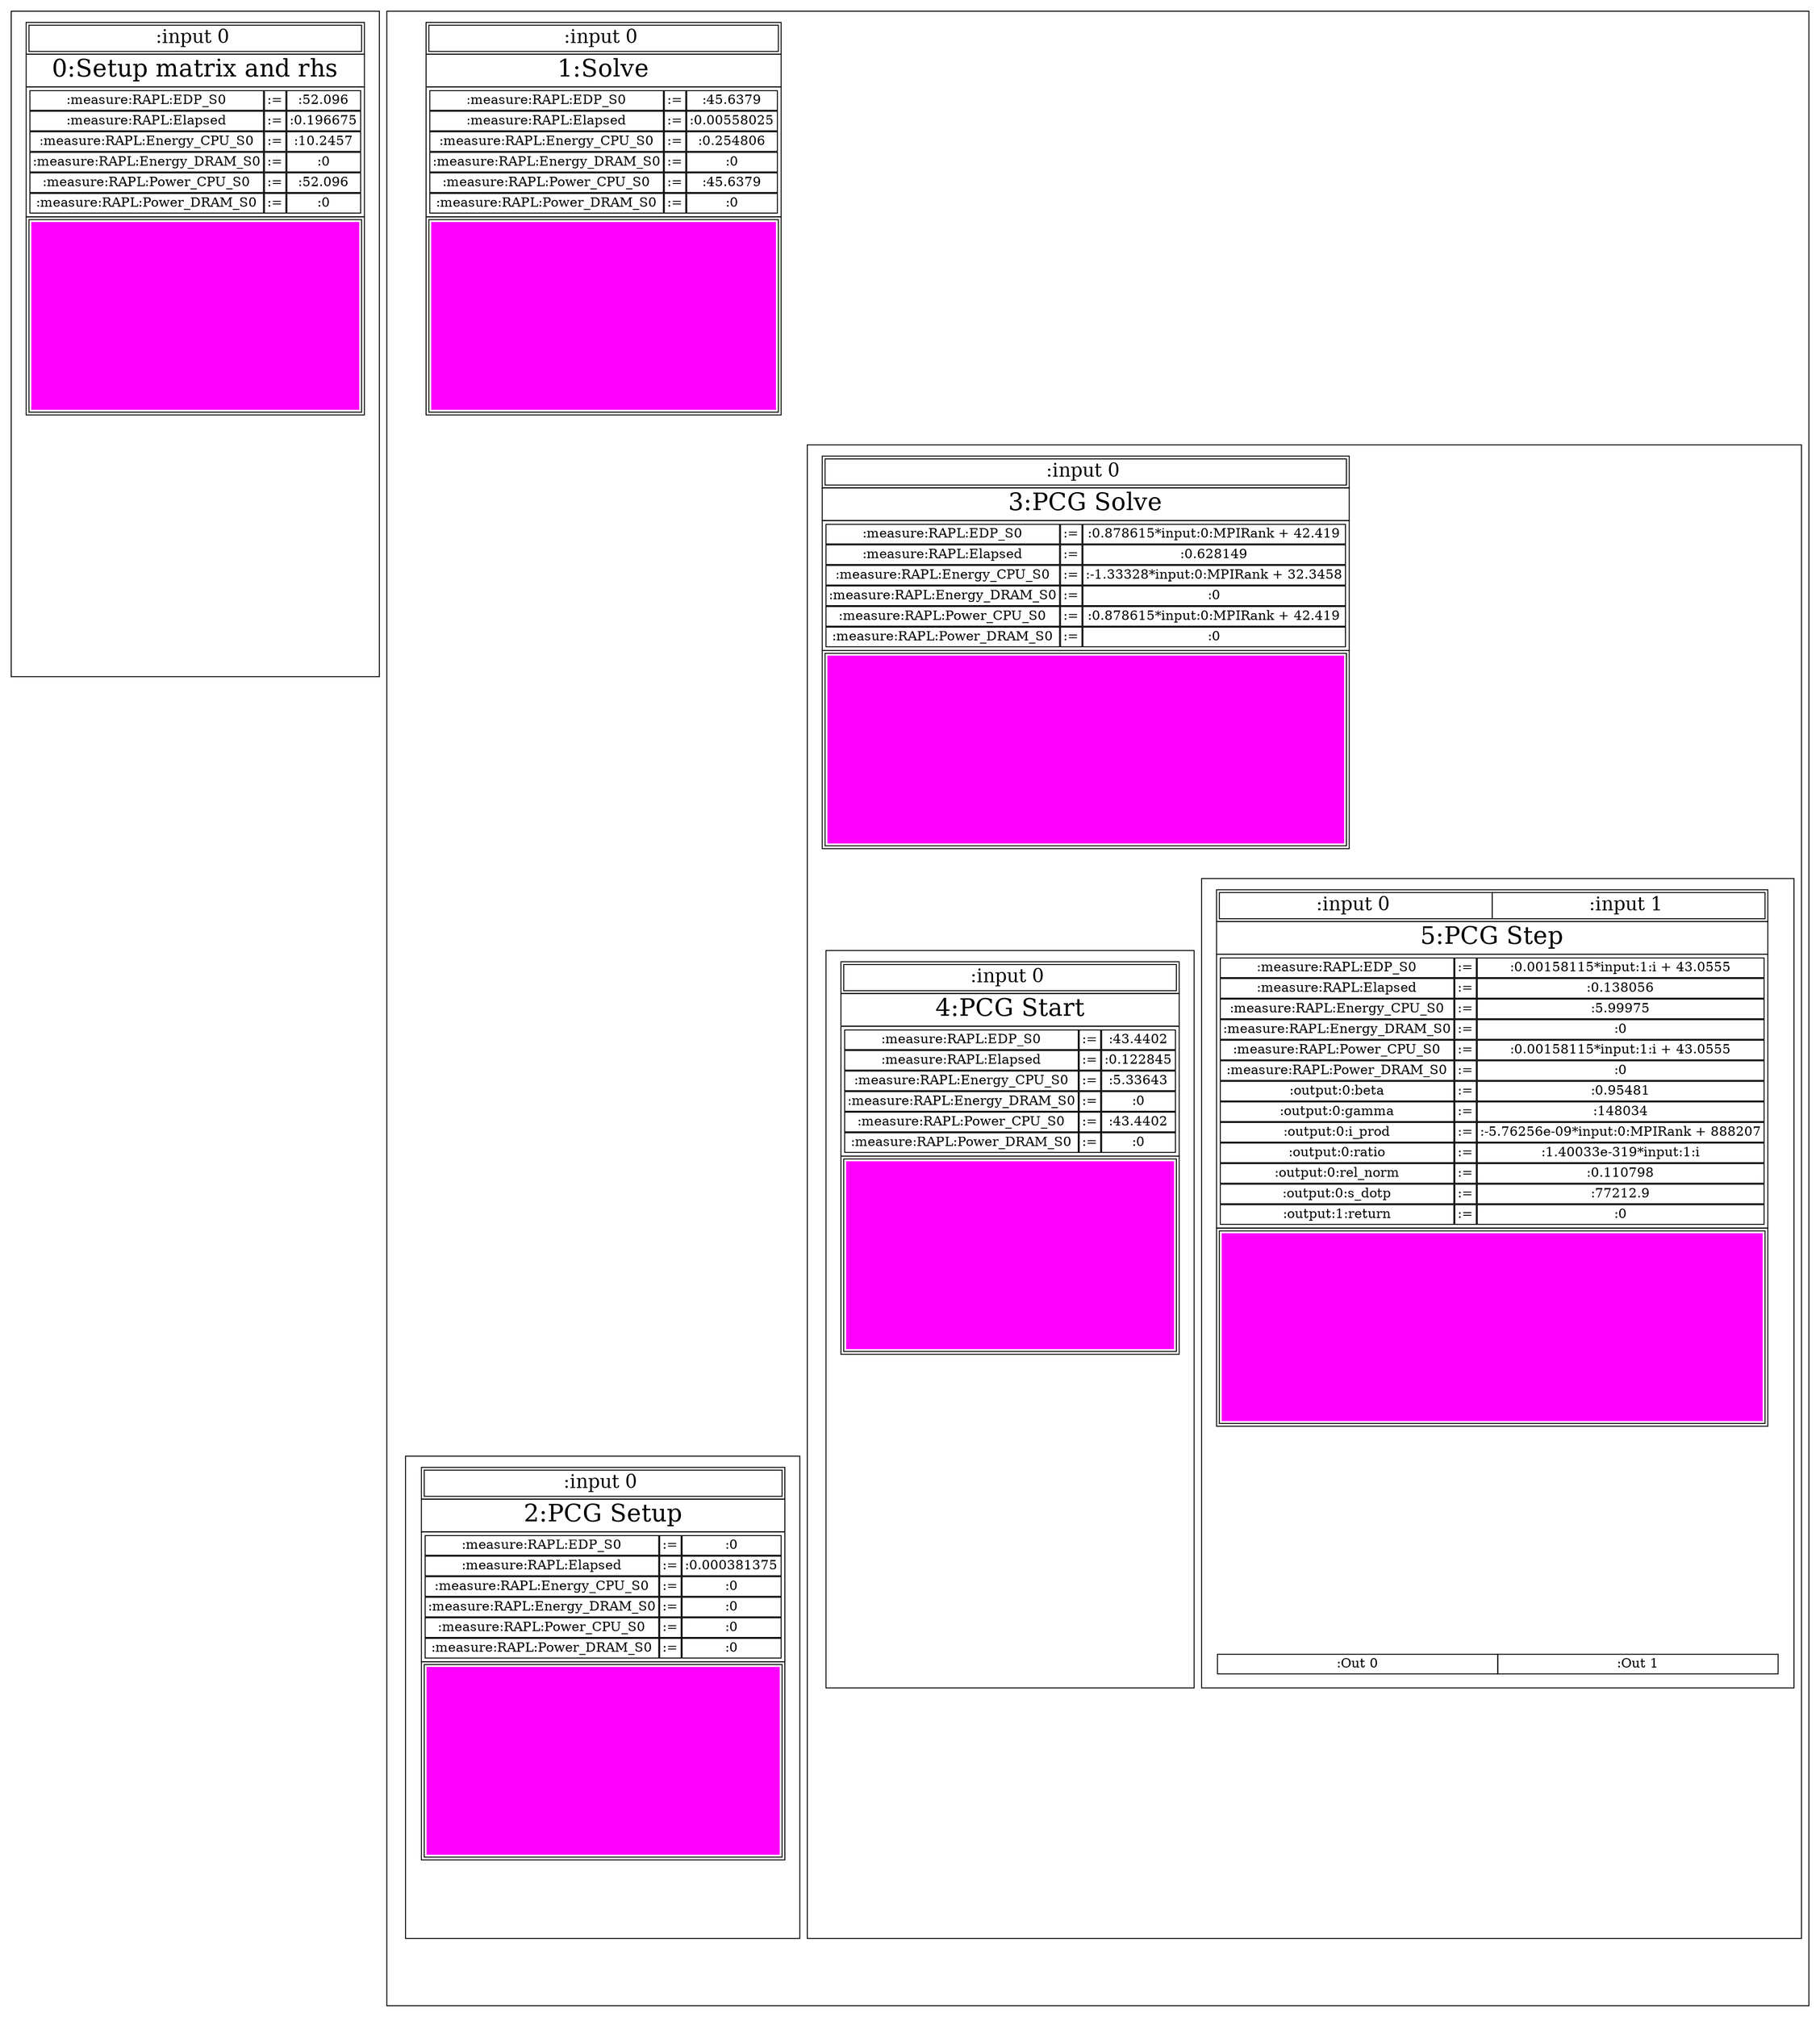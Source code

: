 digraph G {
	graph [_draw_="c 7 -#ffffff C 7 -#ffffff P 4 0 -1 0 1722 1773 1722 1773 -1 ",
		bb="0,0,1772,1722",
		compound=true,
		xdotversion=1.4
	];
	node [label="\N"];
	subgraph cluster0 {
		graph [_draw_="c 7 -#000000 p 4 8 1017 8 1714 352 1714 352 1017 ",
			bb="8,1017,352,1714",
			color=black
		];
		{
			graph [rank=source];
			node0			 [_ldraw_="S 5 -solid c 7 -#000000 p 4 24 1669 24 1702 337 1702 337 1669 S 5 -solid c 7 -#000000 p 4 27 1672 27 1699 334 1699 334 1672 F 20 \
11 -Times-Roman c 7 -#000000 T 147.5 1677.5 -1 66.67 9 -:input 0  S 5 -solid c 7 -#000000 p 4 24 1637 24 1669 337 1669 337 1637 \
F 26 11 -Times-Roman c 7 -#000000 T 62.5 1642.6 -1 236.13 22 -0:Setup matrix and rhs S 5 -solid c 7 -#000000 p 4 24 1504 24 1637 \
337 1637 337 1504 S 5 -solid c 7 -#000000 p 4 28 1613 28 1633 244 1633 244 1613 F 14 11 -Times-Roman c 7 -#000000 T 65 1617.4 -1 \
142.31 20 -:measure:RAPL:EDP_S0 S 5 -solid c 7 -#000000 p 4 245 1613 245 1633 266 1633 266 1613 F 14 11 -Times-Roman c 7 -#000000 \
T 250 1617.4 -1 11.79 2 -:= S 5 -solid c 7 -#000000 p 4 267 1613 267 1633 333 1633 333 1613 F 14 11 -Times-Roman c 7 -#000000 T \
279 1617.4 -1 42.39 7 -:52.096 S 5 -solid c 7 -#000000 p 4 28 1592 28 1612 244 1612 244 1592 F 14 11 -Times-Roman c 7 -#000000 T \
67 1596.4 -1 138.41 21 -:measure:RAPL:Elapsed S 5 -solid c 7 -#000000 p 4 245 1592 245 1612 266 1612 266 1592 F 14 11 -Times-Roman \
c 7 -#000000 T 250 1596.4 -1 11.79 2 -:= S 5 -solid c 7 -#000000 p 4 267 1592 267 1612 333 1612 333 1592 F 14 11 -Times-Roman c \
7 -#000000 T 272 1596.4 -1 56.39 9 -:0.196675 S 5 -solid c 7 -#000000 p 4 28 1571 28 1591 244 1591 244 1571 F 14 11 -Times-Roman \
c 7 -#000000 T 41 1575.4 -1 190.53 27 -:measure:RAPL:Energy_CPU_S0 S 5 -solid c 7 -#000000 p 4 245 1571 245 1591 266 1591 266 1571 \
F 14 11 -Times-Roman c 7 -#000000 T 250 1575.4 -1 11.79 2 -:= S 5 -solid c 7 -#000000 p 4 267 1571 267 1591 333 1591 333 1571 F \
14 11 -Times-Roman c 7 -#000000 T 275.5 1575.4 -1 49.39 8 -:10.2457 S 5 -solid c 7 -#000000 p 4 28 1550 28 1570 244 1570 244 1550 \
F 14 11 -Times-Roman c 7 -#000000 T 33.5 1554.4 -1 205.29 28 -:measure:RAPL:Energy_DRAM_S0 S 5 -solid c 7 -#000000 p 4 245 1550 \
245 1570 266 1570 266 1550 F 14 11 -Times-Roman c 7 -#000000 T 250 1554.4 -1 11.79 2 -:= S 5 -solid c 7 -#000000 p 4 267 1550 267 \
1570 333 1570 333 1550 F 14 11 -Times-Roman c 7 -#000000 T 295 1554.4 -1 10.89 2 -:0 S 5 -solid c 7 -#000000 p 4 28 1529 28 1549 \
244 1549 244 1529 F 14 11 -Times-Roman c 7 -#000000 T 43.5 1533.4 -1 185.86 26 -:measure:RAPL:Power_CPU_S0 S 5 -solid c 7 -#000000 \
p 4 245 1529 245 1549 266 1549 266 1529 F 14 11 -Times-Roman c 7 -#000000 T 250 1533.4 -1 11.79 2 -:= S 5 -solid c 7 -#000000 p \
4 267 1529 267 1549 333 1549 333 1529 F 14 11 -Times-Roman c 7 -#000000 T 279 1533.4 -1 42.39 7 -:52.096 S 5 -solid c 7 -#000000 \
p 4 28 1508 28 1528 244 1528 244 1508 F 14 11 -Times-Roman c 7 -#000000 T 36 1512.4 -1 200.63 27 -:measure:RAPL:Power_DRAM_S0 S \
5 -solid c 7 -#000000 p 4 245 1508 245 1528 266 1528 266 1508 F 14 11 -Times-Roman c 7 -#000000 T 250 1512.4 -1 11.79 2 -:= S 5 -\
solid c 7 -#000000 p 4 267 1508 267 1528 333 1528 333 1508 F 14 11 -Times-Roman c 7 -#000000 T 295 1512.4 -1 10.89 2 -:0 S 5 -solid \
c 7 -#000000 p 4 24 1292 24 1504 337 1504 337 1292 S 5 -solid c 9 -#fffffe00 C 7 -#ff00ff P 4 30 1298 30 1498 331 1498 331 1298 \
S 5 -solid c 7 -#ff00ff p 4 30 1298 30 1498 331 1498 331 1298 S 5 -solid c 7 -#000000 p 4 27 1295 27 1501 334 1501 334 1295 ",
				fill=lightgrey,
				height=5.8056,
				href="#",
				label=<<TABLE BORDER="0" CELLBORDER="1" CELLSPACING="0">
		<TR><TD PORT="ENTRY"><TABLE BORDER="0" CELLBORDER="1" CELLSPACING="0">
			<TR><TD PORT="input_0" ><FONT POINT-SIZE="20">:input 0 </FONT></TD></TR>
</TABLE></TD></TR>
		<TR><TD><FONT POINT-SIZE="26">0:Setup matrix and rhs</FONT></TD></TR>
			<TR><TD><TABLE BORDER="0" CELLBORDER="1" CELLSPACING="1">
		<TR><TD>:measure:RAPL:EDP_S0</TD><TD>:=</TD><TD>:52.096</TD></TR>
		<TR><TD>:measure:RAPL:Elapsed</TD><TD>:=</TD><TD>:0.196675</TD></TR>
		<TR><TD>:measure:RAPL:Energy_CPU_S0</TD><TD>:=</TD><TD>:10.2457</TD></TR>
		<TR><TD>:measure:RAPL:Energy_DRAM_S0</TD><TD>:=</TD><TD>:0</TD></TR>
		<TR><TD>:measure:RAPL:Power_CPU_S0</TD><TD>:=</TD><TD>:52.096</TD></TR>
		<TR><TD>:measure:RAPL:Power_DRAM_S0</TD><TD>:=</TD><TD>:0</TD></TR>
	</TABLE></TD></TR>

		<TR><TD PORT="EXIT"><TABLE><TR><TD BGCOLOR="#FF00FF" COLOR="#FF00FF" WIDTH="300" HEIGHT="200"></TD></TR></TABLE></TD></TR>
</TABLE>>,
				onclick="return ClickOnModuleNode('node0', this, ID);",
				pos="180,1497",
				shape=none,
				width=4.5625];
		}
		{
			graph [rank=sink];
			node0_Out			 [fill=lightgrey,
				height=0.5,
				href="#",
				label="",
				onclick="return ClickOnModuleNode('node0', this, ID);",
				pos="181,1043",
				shape=none,
				width=0.75];
		}
		node0:EXIT:s -> node0_Out		 [pos="e,181,1061.1 181,1291 181,1211.2 181,1116.8 181,1071.3",
			style=invis,
			weight=100];
	}
	subgraph cluster5 {
		graph [_draw_="c 7 -#000000 p 4 360 8 360 1714 1764 1714 1764 8 ",
			bb="360,8,1764,1714",
			color=black
		];
		{
			graph [rank=source];
			node5			 [_ldraw_="S 5 -solid c 7 -#000000 p 4 399 1669 399 1702 714 1702 714 1669 S 5 -solid c 7 -#000000 p 4 402 1672 402 1699 711 1699 711 1672 \
F 20 11 -Times-Roman c 7 -#000000 T 523.5 1677.5 -1 66.67 9 -:input 0  S 5 -solid c 7 -#000000 p 4 399 1637 399 1669 714 1669 714 \
1637 F 26 11 -Times-Roman c 7 -#000000 T 517 1642.6 -1 79.45 7 -1:Solve S 5 -solid c 7 -#000000 p 4 399 1504 399 1637 714 1637 714 \
1504 S 5 -solid c 7 -#000000 p 4 403 1613 403 1633 615 1633 615 1613 F 14 11 -Times-Roman c 7 -#000000 T 438 1617.4 -1 142.31 20 -:\
measure:RAPL:EDP_S0 S 5 -solid c 7 -#000000 p 4 616 1613 616 1633 633 1633 633 1613 F 14 11 -Times-Roman c 7 -#000000 T 619 1617.4 -\
1 11.79 2 -:= S 5 -solid c 7 -#000000 p 4 634 1613 634 1633 710 1633 710 1613 F 14 11 -Times-Roman c 7 -#000000 T 647.5 1617.4 -\
1 49.39 8 -:45.6379 S 5 -solid c 7 -#000000 p 4 403 1592 403 1612 615 1612 615 1592 F 14 11 -Times-Roman c 7 -#000000 T 440 1596.4 -\
1 138.41 21 -:measure:RAPL:Elapsed S 5 -solid c 7 -#000000 p 4 616 1592 616 1612 633 1612 633 1592 F 14 11 -Times-Roman c 7 -#000000 \
T 619 1596.4 -1 11.79 2 -:= S 5 -solid c 7 -#000000 p 4 634 1592 634 1612 710 1612 710 1592 F 14 11 -Times-Roman c 7 -#000000 T \
637 1596.4 -1 70.39 11 -:0.00558025 S 5 -solid c 7 -#000000 p 4 403 1571 403 1591 615 1591 615 1571 F 14 11 -Times-Roman c 7 -#000000 \
T 414 1575.4 -1 190.53 27 -:measure:RAPL:Energy_CPU_S0 S 5 -solid c 7 -#000000 p 4 616 1571 616 1591 633 1591 633 1571 F 14 11 -\
Times-Roman c 7 -#000000 T 619 1575.4 -1 11.79 2 -:= S 5 -solid c 7 -#000000 p 4 634 1571 634 1591 710 1591 710 1571 F 14 11 -Times-\
Roman c 7 -#000000 T 644 1575.4 -1 56.39 9 -:0.254806 S 5 -solid c 7 -#000000 p 4 403 1550 403 1570 615 1570 615 1550 F 14 11 -Times-\
Roman c 7 -#000000 T 406.5 1554.4 -1 205.29 28 -:measure:RAPL:Energy_DRAM_S0 S 5 -solid c 7 -#000000 p 4 616 1550 616 1570 633 1570 \
633 1550 F 14 11 -Times-Roman c 7 -#000000 T 619 1554.4 -1 11.79 2 -:= S 5 -solid c 7 -#000000 p 4 634 1550 634 1570 710 1570 710 \
1550 F 14 11 -Times-Roman c 7 -#000000 T 667 1554.4 -1 10.89 2 -:0 S 5 -solid c 7 -#000000 p 4 403 1529 403 1549 615 1549 615 1529 \
F 14 11 -Times-Roman c 7 -#000000 T 416.5 1533.4 -1 185.86 26 -:measure:RAPL:Power_CPU_S0 S 5 -solid c 7 -#000000 p 4 616 1529 616 \
1549 633 1549 633 1529 F 14 11 -Times-Roman c 7 -#000000 T 619 1533.4 -1 11.79 2 -:= S 5 -solid c 7 -#000000 p 4 634 1529 634 1549 \
710 1549 710 1529 F 14 11 -Times-Roman c 7 -#000000 T 647.5 1533.4 -1 49.39 8 -:45.6379 S 5 -solid c 7 -#000000 p 4 403 1508 403 \
1528 615 1528 615 1508 F 14 11 -Times-Roman c 7 -#000000 T 409 1512.4 -1 200.63 27 -:measure:RAPL:Power_DRAM_S0 S 5 -solid c 7 -#\
000000 p 4 616 1508 616 1528 633 1528 633 1508 F 14 11 -Times-Roman c 7 -#000000 T 619 1512.4 -1 11.79 2 -:= S 5 -solid c 7 -#000000 \
p 4 634 1508 634 1528 710 1528 710 1508 F 14 11 -Times-Roman c 7 -#000000 T 667 1512.4 -1 10.89 2 -:0 S 5 -solid c 7 -#000000 p \
4 399 1292 399 1504 714 1504 714 1292 S 5 -solid c 9 -#fffffe00 C 7 -#ff00ff P 4 405 1298 405 1498 708 1498 708 1298 S 5 -solid \
c 7 -#ff00ff p 4 405 1298 405 1498 708 1498 708 1298 S 5 -solid c 7 -#000000 p 4 402 1295 402 1501 711 1501 711 1295 ",
				fill=lightgrey,
				height=5.8056,
				href="#",
				label=<<TABLE BORDER="0" CELLBORDER="1" CELLSPACING="0">
		<TR><TD PORT="ENTRY"><TABLE BORDER="0" CELLBORDER="1" CELLSPACING="0">
			<TR><TD PORT="input_0" ><FONT POINT-SIZE="20">:input 0 </FONT></TD></TR>
</TABLE></TD></TR>
		<TR><TD><FONT POINT-SIZE="26">1:Solve</FONT></TD></TR>
			<TR><TD><TABLE BORDER="0" CELLBORDER="1" CELLSPACING="1">
		<TR><TD>:measure:RAPL:EDP_S0</TD><TD>:=</TD><TD>:45.6379</TD></TR>
		<TR><TD>:measure:RAPL:Elapsed</TD><TD>:=</TD><TD>:0.00558025</TD></TR>
		<TR><TD>:measure:RAPL:Energy_CPU_S0</TD><TD>:=</TD><TD>:0.254806</TD></TR>
		<TR><TD>:measure:RAPL:Energy_DRAM_S0</TD><TD>:=</TD><TD>:0</TD></TR>
		<TR><TD>:measure:RAPL:Power_CPU_S0</TD><TD>:=</TD><TD>:45.6379</TD></TR>
		<TR><TD>:measure:RAPL:Power_DRAM_S0</TD><TD>:=</TD><TD>:0</TD></TR>
	</TABLE></TD></TR>

		<TR><TD PORT="EXIT"><TABLE><TR><TD BGCOLOR="#FF00FF" COLOR="#FF00FF" WIDTH="300" HEIGHT="200"></TD></TR></TABLE></TD></TR>
</TABLE>>,
				onclick="return ClickOnModuleNode('node5', this, ID);",
				pos="556,1497",
				shape=none,
				width=4.5903];
		}
		{
			graph [rank=sink];
			node5_Out			 [fill=lightgrey,
				height=0.5,
				href="#",
				label="",
				onclick="return ClickOnModuleNode('node5', this, ID);",
				pos="557,34",
				shape=none,
				width=0.75];
		}
		subgraph cluster1 {
			graph [_draw_="c 7 -#000000 p 4 380 489 380 1260 734 1260 734 489 ",
				bb="380,489,734,1260",
				color=black
			];
			{
				graph [rank=source];
				node1				 [_ldraw_="S 5 -solid c 7 -#000000 p 4 396 1215 396 1248 718 1248 718 1215 S 5 -solid c 7 -#000000 p 4 399 1218 399 1245 715 1245 715 1218 \
F 20 11 -Times-Roman c 7 -#000000 T 524 1223.5 -1 66.67 9 -:input 0  S 5 -solid c 7 -#000000 p 4 396 1183 396 1215 718 1215 718 \
1183 F 26 11 -Times-Roman c 7 -#000000 T 489 1188.6 -1 136.51 11 -2:PCG Setup S 5 -solid c 7 -#000000 p 4 396 1050 396 1183 718 \
1183 718 1050 S 5 -solid c 7 -#000000 p 4 400 1159 400 1179 612 1179 612 1159 F 14 11 -Times-Roman c 7 -#000000 T 435 1163.4 -1 \
142.31 20 -:measure:RAPL:EDP_S0 S 5 -solid c 7 -#000000 p 4 613 1159 613 1179 630 1179 630 1159 F 14 11 -Times-Roman c 7 -#000000 \
T 616 1163.4 -1 11.79 2 -:= S 5 -solid c 7 -#000000 p 4 631 1159 631 1179 714 1179 714 1159 F 14 11 -Times-Roman c 7 -#000000 T \
667.5 1163.4 -1 10.89 2 -:0 S 5 -solid c 7 -#000000 p 4 400 1138 400 1158 612 1158 612 1138 F 14 11 -Times-Roman c 7 -#000000 T \
437 1142.4 -1 138.41 21 -:measure:RAPL:Elapsed S 5 -solid c 7 -#000000 p 4 613 1138 613 1158 630 1158 630 1138 F 14 11 -Times-Roman \
c 7 -#000000 T 616 1142.4 -1 11.79 2 -:= S 5 -solid c 7 -#000000 p 4 631 1138 631 1158 714 1158 714 1138 F 14 11 -Times-Roman c \
7 -#000000 T 634 1142.4 -1 77.39 12 -:0.000381375 S 5 -solid c 7 -#000000 p 4 400 1117 400 1137 612 1137 612 1117 F 14 11 -Times-\
Roman c 7 -#000000 T 411 1121.4 -1 190.53 27 -:measure:RAPL:Energy_CPU_S0 S 5 -solid c 7 -#000000 p 4 613 1117 613 1137 630 1137 \
630 1117 F 14 11 -Times-Roman c 7 -#000000 T 616 1121.4 -1 11.79 2 -:= S 5 -solid c 7 -#000000 p 4 631 1117 631 1137 714 1137 714 \
1117 F 14 11 -Times-Roman c 7 -#000000 T 667.5 1121.4 -1 10.89 2 -:0 S 5 -solid c 7 -#000000 p 4 400 1096 400 1116 612 1116 612 \
1096 F 14 11 -Times-Roman c 7 -#000000 T 403.5 1100.4 -1 205.29 28 -:measure:RAPL:Energy_DRAM_S0 S 5 -solid c 7 -#000000 p 4 613 \
1096 613 1116 630 1116 630 1096 F 14 11 -Times-Roman c 7 -#000000 T 616 1100.4 -1 11.79 2 -:= S 5 -solid c 7 -#000000 p 4 631 1096 \
631 1116 714 1116 714 1096 F 14 11 -Times-Roman c 7 -#000000 T 667.5 1100.4 -1 10.89 2 -:0 S 5 -solid c 7 -#000000 p 4 400 1075 \
400 1095 612 1095 612 1075 F 14 11 -Times-Roman c 7 -#000000 T 413.5 1079.4 -1 185.86 26 -:measure:RAPL:Power_CPU_S0 S 5 -solid \
c 7 -#000000 p 4 613 1075 613 1095 630 1095 630 1075 F 14 11 -Times-Roman c 7 -#000000 T 616 1079.4 -1 11.79 2 -:= S 5 -solid c \
7 -#000000 p 4 631 1075 631 1095 714 1095 714 1075 F 14 11 -Times-Roman c 7 -#000000 T 667.5 1079.4 -1 10.89 2 -:0 S 5 -solid c \
7 -#000000 p 4 400 1054 400 1074 612 1074 612 1054 F 14 11 -Times-Roman c 7 -#000000 T 406 1058.4 -1 200.63 27 -:measure:RAPL:Power_\
DRAM_S0 S 5 -solid c 7 -#000000 p 4 613 1054 613 1074 630 1074 630 1054 F 14 11 -Times-Roman c 7 -#000000 T 616 1058.4 -1 11.79 \
2 -:= S 5 -solid c 7 -#000000 p 4 631 1054 631 1074 714 1074 714 1054 F 14 11 -Times-Roman c 7 -#000000 T 667.5 1058.4 -1 10.89 \
2 -:0 S 5 -solid c 7 -#000000 p 4 396 838 396 1050 718 1050 718 838 S 5 -solid c 9 -#fffffe00 C 7 -#ff00ff P 4 402 844 402 1044 \
712 1044 712 844 S 5 -solid c 7 -#ff00ff p 4 402 844 402 1044 712 1044 712 844 S 5 -solid c 7 -#000000 p 4 399 841 399 1047 715 \
1047 715 841 ",
					fill=lightgrey,
					height=5.8056,
					href="#",
					label=<<TABLE BORDER="0" CELLBORDER="1" CELLSPACING="0">
		<TR><TD PORT="ENTRY"><TABLE BORDER="0" CELLBORDER="1" CELLSPACING="0">
			<TR><TD PORT="input_0" ><FONT POINT-SIZE="20">:input 0 </FONT></TD></TR>
</TABLE></TD></TR>
		<TR><TD><FONT POINT-SIZE="26">2:PCG Setup</FONT></TD></TR>
			<TR><TD><TABLE BORDER="0" CELLBORDER="1" CELLSPACING="1">
		<TR><TD>:measure:RAPL:EDP_S0</TD><TD>:=</TD><TD>:0</TD></TR>
		<TR><TD>:measure:RAPL:Elapsed</TD><TD>:=</TD><TD>:0.000381375</TD></TR>
		<TR><TD>:measure:RAPL:Energy_CPU_S0</TD><TD>:=</TD><TD>:0</TD></TR>
		<TR><TD>:measure:RAPL:Energy_DRAM_S0</TD><TD>:=</TD><TD>:0</TD></TR>
		<TR><TD>:measure:RAPL:Power_CPU_S0</TD><TD>:=</TD><TD>:0</TD></TR>
		<TR><TD>:measure:RAPL:Power_DRAM_S0</TD><TD>:=</TD><TD>:0</TD></TR>
	</TABLE></TD></TR>

		<TR><TD PORT="EXIT"><TABLE><TR><TD BGCOLOR="#FF00FF" COLOR="#FF00FF" WIDTH="300" HEIGHT="200"></TD></TR></TABLE></TD></TR>
</TABLE>>,
					onclick="return ClickOnModuleNode('node1', this, ID);",
					pos="557,1043",
					shape=none,
					width=4.6806];
			}
			{
				graph [rank=sink];
				node1_Out				 [fill=lightgrey,
					height=0.5,
					href="#",
					label="",
					onclick="return ClickOnModuleNode('node1', this, ID);",
					pos="557,515",
					shape=none,
					width=0.75];
			}
			node1:EXIT:s -> node1_Out			 [pos="e,557,533.05 557,837 557,728.07 557,598.34 557,543.08",
				style=invis,
				weight=100];
		}
		subgraph cluster4 {
			graph [_draw_="c 7 -#000000 p 4 742 80 742 1260 1756 1260 1756 80 ",
				bb="742,80,1756,1260",
				color=black
			];
			{
				graph [rank=source];
				node4				 [_ldraw_="S 5 -solid c 7 -#000000 p 4 758 1215 758 1248 1222 1248 1222 1215 S 5 -solid c 7 -#000000 p 4 761 1218 761 1245 1219 1245 1219 1218 \
F 20 11 -Times-Roman c 7 -#000000 T 957 1223.5 -1 66.67 9 -:input 0  S 5 -solid c 7 -#000000 p 4 758 1183 758 1215 1222 1215 1222 \
1183 F 26 11 -Times-Roman c 7 -#000000 T 922 1188.6 -1 136.51 11 -3:PCG Solve S 5 -solid c 7 -#000000 p 4 758 1050 758 1183 1222 \
1183 1222 1050 S 5 -solid c 7 -#000000 p 4 762 1159 762 1179 974 1179 974 1159 F 14 11 -Times-Roman c 7 -#000000 T 797 1163.4 -1 \
142.31 20 -:measure:RAPL:EDP_S0 S 5 -solid c 7 -#000000 p 4 975 1159 975 1179 992 1179 992 1159 F 14 11 -Times-Roman c 7 -#000000 \
T 978 1163.4 -1 11.79 2 -:= S 5 -solid c 7 -#000000 p 4 993 1159 993 1179 1218 1179 1218 1159 F 14 11 -Times-Roman c 7 -#000000 \
T 998.5 1163.4 -1 214.79 34 -:0.878615*input:0:MPIRank + 42.419 S 5 -solid c 7 -#000000 p 4 762 1138 762 1158 974 1158 974 1138 \
F 14 11 -Times-Roman c 7 -#000000 T 799 1142.4 -1 138.41 21 -:measure:RAPL:Elapsed S 5 -solid c 7 -#000000 p 4 975 1138 975 1158 \
992 1158 992 1138 F 14 11 -Times-Roman c 7 -#000000 T 978 1142.4 -1 11.79 2 -:= S 5 -solid c 7 -#000000 p 4 993 1138 993 1158 1218 \
1158 1218 1138 F 14 11 -Times-Roman c 7 -#000000 T 1077.5 1142.4 -1 56.39 9 -:0.628149 S 5 -solid c 7 -#000000 p 4 762 1117 762 \
1137 974 1137 974 1117 F 14 11 -Times-Roman c 7 -#000000 T 773 1121.4 -1 190.53 27 -:measure:RAPL:Energy_CPU_S0 S 5 -solid c 7 -#\
000000 p 4 975 1117 975 1137 992 1137 992 1117 F 14 11 -Times-Roman c 7 -#000000 T 978 1121.4 -1 11.79 2 -:= S 5 -solid c 7 -#000000 \
p 4 993 1117 993 1137 1218 1137 1218 1117 F 14 11 -Times-Roman c 7 -#000000 T 996 1121.4 -1 219.45 35 -:-1.33328*input:0:MPIRank + \
32.3458 S 5 -solid c 7 -#000000 p 4 762 1096 762 1116 974 1116 974 1096 F 14 11 -Times-Roman c 7 -#000000 T 765.5 1100.4 -1 205.29 \
28 -:measure:RAPL:Energy_DRAM_S0 S 5 -solid c 7 -#000000 p 4 975 1096 975 1116 992 1116 992 1096 F 14 11 -Times-Roman c 7 -#000000 \
T 978 1100.4 -1 11.79 2 -:= S 5 -solid c 7 -#000000 p 4 993 1096 993 1116 1218 1116 1218 1096 F 14 11 -Times-Roman c 7 -#000000 \
T 1100.5 1100.4 -1 10.89 2 -:0 S 5 -solid c 7 -#000000 p 4 762 1075 762 1095 974 1095 974 1075 F 14 11 -Times-Roman c 7 -#000000 \
T 775.5 1079.4 -1 185.86 26 -:measure:RAPL:Power_CPU_S0 S 5 -solid c 7 -#000000 p 4 975 1075 975 1095 992 1095 992 1075 F 14 11 -\
Times-Roman c 7 -#000000 T 978 1079.4 -1 11.79 2 -:= S 5 -solid c 7 -#000000 p 4 993 1075 993 1095 1218 1095 1218 1075 F 14 11 -\
Times-Roman c 7 -#000000 T 998.5 1079.4 -1 214.79 34 -:0.878615*input:0:MPIRank + 42.419 S 5 -solid c 7 -#000000 p 4 762 1054 762 \
1074 974 1074 974 1054 F 14 11 -Times-Roman c 7 -#000000 T 768 1058.4 -1 200.63 27 -:measure:RAPL:Power_DRAM_S0 S 5 -solid c 7 -#\
000000 p 4 975 1054 975 1074 992 1074 992 1054 F 14 11 -Times-Roman c 7 -#000000 T 978 1058.4 -1 11.79 2 -:= S 5 -solid c 7 -#000000 \
p 4 993 1054 993 1074 1218 1074 1218 1054 F 14 11 -Times-Roman c 7 -#000000 T 1100.5 1058.4 -1 10.89 2 -:0 S 5 -solid c 7 -#000000 \
p 4 758 838 758 1050 1222 1050 1222 838 S 5 -solid c 9 -#fffffe00 C 7 -#ff00ff P 4 764 844 764 1044 1216 1044 1216 844 S 5 -solid \
c 7 -#ff00ff p 4 764 844 764 1044 1216 1044 1216 844 S 5 -solid c 7 -#000000 p 4 761 841 761 1047 1219 1047 1219 841 ",
					fill=lightgrey,
					height=5.8056,
					href="#",
					label=<<TABLE BORDER="0" CELLBORDER="1" CELLSPACING="0">
		<TR><TD PORT="ENTRY"><TABLE BORDER="0" CELLBORDER="1" CELLSPACING="0">
			<TR><TD PORT="input_0" ><FONT POINT-SIZE="20">:input 0 </FONT></TD></TR>
</TABLE></TD></TR>
		<TR><TD><FONT POINT-SIZE="26">3:PCG Solve</FONT></TD></TR>
			<TR><TD><TABLE BORDER="0" CELLBORDER="1" CELLSPACING="1">
		<TR><TD>:measure:RAPL:EDP_S0</TD><TD>:=</TD><TD>:0.878615*input:0:MPIRank + 42.419</TD></TR>
		<TR><TD>:measure:RAPL:Elapsed</TD><TD>:=</TD><TD>:0.628149</TD></TR>
		<TR><TD>:measure:RAPL:Energy_CPU_S0</TD><TD>:=</TD><TD>:-1.33328*input:0:MPIRank + 32.3458</TD></TR>
		<TR><TD>:measure:RAPL:Energy_DRAM_S0</TD><TD>:=</TD><TD>:0</TD></TR>
		<TR><TD>:measure:RAPL:Power_CPU_S0</TD><TD>:=</TD><TD>:0.878615*input:0:MPIRank + 42.419</TD></TR>
		<TR><TD>:measure:RAPL:Power_DRAM_S0</TD><TD>:=</TD><TD>:0</TD></TR>
	</TABLE></TD></TR>

		<TR><TD PORT="EXIT"><TABLE><TR><TD BGCOLOR="#FF00FF" COLOR="#FF00FF" WIDTH="300" HEIGHT="200"></TD></TR></TABLE></TD></TR>
</TABLE>>,
					onclick="return ClickOnModuleNode('node4', this, ID);",
					pos="990,1043",
					shape=none,
					width=6.6528];
			}
			{
				graph [rank=sink];
				node4_Out				 [fill=lightgrey,
					height=0.5,
					href="#",
					label="",
					onclick="return ClickOnModuleNode('node4', this, ID);",
					pos="866,106",
					shape=none,
					width=0.75];
			}
			subgraph cluster2 {
				graph [_draw_="c 7 -#000000 p 4 762 152 762 732 1106 732 1106 152 ",
					bb="762,152,1106,732",
					color=black
				];
				{
					graph [rank=source];
					node2					 [_ldraw_="S 5 -solid c 7 -#000000 p 4 778 687 778 720 1091 720 1091 687 S 5 -solid c 7 -#000000 p 4 781 690 781 717 1088 717 1088 690 F 20 \
11 -Times-Roman c 7 -#000000 T 901.5 695.5 -1 66.67 9 -:input 0  S 5 -solid c 7 -#000000 p 4 778 655 778 687 1091 687 1091 655 F \
26 11 -Times-Roman c 7 -#000000 T 871.5 660.6 -1 126.39 11 -4:PCG Start S 5 -solid c 7 -#000000 p 4 778 522 778 655 1091 655 1091 \
522 S 5 -solid c 7 -#000000 p 4 782 631 782 651 998 651 998 631 F 14 11 -Times-Roman c 7 -#000000 T 819 635.4 -1 142.31 20 -:measure:\
RAPL:EDP_S0 S 5 -solid c 7 -#000000 p 4 999 631 999 651 1020 651 1020 631 F 14 11 -Times-Roman c 7 -#000000 T 1004 635.4 -1 11.79 \
2 -:= S 5 -solid c 7 -#000000 p 4 1021 631 1021 651 1087 651 1087 631 F 14 11 -Times-Roman c 7 -#000000 T 1029.5 635.4 -1 49.39 \
8 -:43.4402 S 5 -solid c 7 -#000000 p 4 782 610 782 630 998 630 998 610 F 14 11 -Times-Roman c 7 -#000000 T 821 614.4 -1 138.41 \
21 -:measure:RAPL:Elapsed S 5 -solid c 7 -#000000 p 4 999 610 999 630 1020 630 1020 610 F 14 11 -Times-Roman c 7 -#000000 T 1004 \
614.4 -1 11.79 2 -:= S 5 -solid c 7 -#000000 p 4 1021 610 1021 630 1087 630 1087 610 F 14 11 -Times-Roman c 7 -#000000 T 1026 614.4 -\
1 56.39 9 -:0.122845 S 5 -solid c 7 -#000000 p 4 782 589 782 609 998 609 998 589 F 14 11 -Times-Roman c 7 -#000000 T 795 593.4 -\
1 190.53 27 -:measure:RAPL:Energy_CPU_S0 S 5 -solid c 7 -#000000 p 4 999 589 999 609 1020 609 1020 589 F 14 11 -Times-Roman c 7 -#\
000000 T 1004 593.4 -1 11.79 2 -:= S 5 -solid c 7 -#000000 p 4 1021 589 1021 609 1087 609 1087 589 F 14 11 -Times-Roman c 7 -#000000 \
T 1029.5 593.4 -1 49.39 8 -:5.33643 S 5 -solid c 7 -#000000 p 4 782 568 782 588 998 588 998 568 F 14 11 -Times-Roman c 7 -#000000 \
T 787.5 572.4 -1 205.29 28 -:measure:RAPL:Energy_DRAM_S0 S 5 -solid c 7 -#000000 p 4 999 568 999 588 1020 588 1020 568 F 14 11 -\
Times-Roman c 7 -#000000 T 1004 572.4 -1 11.79 2 -:= S 5 -solid c 7 -#000000 p 4 1021 568 1021 588 1087 588 1087 568 F 14 11 -Times-\
Roman c 7 -#000000 T 1049 572.4 -1 10.89 2 -:0 S 5 -solid c 7 -#000000 p 4 782 547 782 567 998 567 998 547 F 14 11 -Times-Roman \
c 7 -#000000 T 797.5 551.4 -1 185.86 26 -:measure:RAPL:Power_CPU_S0 S 5 -solid c 7 -#000000 p 4 999 547 999 567 1020 567 1020 547 \
F 14 11 -Times-Roman c 7 -#000000 T 1004 551.4 -1 11.79 2 -:= S 5 -solid c 7 -#000000 p 4 1021 547 1021 567 1087 567 1087 547 F \
14 11 -Times-Roman c 7 -#000000 T 1029.5 551.4 -1 49.39 8 -:43.4402 S 5 -solid c 7 -#000000 p 4 782 526 782 546 998 546 998 526 \
F 14 11 -Times-Roman c 7 -#000000 T 790 530.4 -1 200.63 27 -:measure:RAPL:Power_DRAM_S0 S 5 -solid c 7 -#000000 p 4 999 526 999 \
546 1020 546 1020 526 F 14 11 -Times-Roman c 7 -#000000 T 1004 530.4 -1 11.79 2 -:= S 5 -solid c 7 -#000000 p 4 1021 526 1021 546 \
1087 546 1087 526 F 14 11 -Times-Roman c 7 -#000000 T 1049 530.4 -1 10.89 2 -:0 S 5 -solid c 7 -#000000 p 4 778 310 778 522 1091 \
522 1091 310 S 5 -solid c 9 -#fffffe00 C 7 -#ff00ff P 4 784 316 784 516 1085 516 1085 316 S 5 -solid c 7 -#ff00ff p 4 784 316 784 \
516 1085 516 1085 316 S 5 -solid c 7 -#000000 p 4 781 313 781 519 1088 519 1088 313 ",
						fill=lightgrey,
						height=5.8056,
						href="#",
						label=<<TABLE BORDER="0" CELLBORDER="1" CELLSPACING="0">
		<TR><TD PORT="ENTRY"><TABLE BORDER="0" CELLBORDER="1" CELLSPACING="0">
			<TR><TD PORT="input_0" ><FONT POINT-SIZE="20">:input 0 </FONT></TD></TR>
</TABLE></TD></TR>
		<TR><TD><FONT POINT-SIZE="26">4:PCG Start</FONT></TD></TR>
			<TR><TD><TABLE BORDER="0" CELLBORDER="1" CELLSPACING="1">
		<TR><TD>:measure:RAPL:EDP_S0</TD><TD>:=</TD><TD>:43.4402</TD></TR>
		<TR><TD>:measure:RAPL:Elapsed</TD><TD>:=</TD><TD>:0.122845</TD></TR>
		<TR><TD>:measure:RAPL:Energy_CPU_S0</TD><TD>:=</TD><TD>:5.33643</TD></TR>
		<TR><TD>:measure:RAPL:Energy_DRAM_S0</TD><TD>:=</TD><TD>:0</TD></TR>
		<TR><TD>:measure:RAPL:Power_CPU_S0</TD><TD>:=</TD><TD>:43.4402</TD></TR>
		<TR><TD>:measure:RAPL:Power_DRAM_S0</TD><TD>:=</TD><TD>:0</TD></TR>
	</TABLE></TD></TR>

		<TR><TD PORT="EXIT"><TABLE><TR><TD BGCOLOR="#FF00FF" COLOR="#FF00FF" WIDTH="300" HEIGHT="200"></TD></TR></TABLE></TD></TR>
</TABLE>>,
						onclick="return ClickOnModuleNode('node2', this, ID);",
						pos="934,515",
						shape=none,
						width=4.5625];
				}
				{
					graph [rank=sink];
					node2_Out					 [fill=lightgrey,
						height=0.5,
						href="#",
						label="",
						onclick="return ClickOnModuleNode('node2', this, ID);",
						pos="866,178",
						shape=none,
						width=0.75];
				}
				node2:EXIT:s -> node2_Out				 [pos="e,882.35,196.38 935,309 935,268.83 908.97,228.96 888.89,204.18",
					style=invis,
					weight=100];
			}
			subgraph cluster3 {
				graph [_draw_="c 7 -#000000 p 4 1114 152 1114 806 1748 806 1748 152 ",
					bb="1114,152,1748,806",
					color=black
				];
				{
					graph [rank=source];
					node3					 [_ldraw_="S 5 -solid c 7 -#000000 p 4 1131 760 1131 793 1616 793 1616 760 S 5 -solid c 7 -#000000 p 4 1134 763 1134 790 1374 790 1374 763 \
F 20 11 -Times-Roman c 7 -#000000 T 1221 768.5 -1 66.67 9 -:input 0  S 5 -solid c 7 -#000000 p 4 1374 763 1374 790 1613 790 1613 \
763 F 20 11 -Times-Roman c 7 -#000000 T 1460.5 768.5 -1 66.67 9 -:input 1  S 5 -solid c 7 -#000000 p 4 1131 728 1131 760 1616 760 \
1616 728 F 26 11 -Times-Roman c 7 -#000000 T 1312 733.6 -1 123.51 10 -5:PCG Step S 5 -solid c 7 -#000000 p 4 1131 448 1131 728 1616 \
728 1616 448 S 5 -solid c 7 -#000000 p 4 1135 704 1135 724 1347 724 1347 704 F 14 11 -Times-Roman c 7 -#000000 T 1170 708.4 -1 142.31 \
20 -:measure:RAPL:EDP_S0 S 5 -solid c 7 -#000000 p 4 1348 704 1348 724 1365 724 1365 704 F 14 11 -Times-Roman c 7 -#000000 T 1351 \
708.4 -1 11.79 2 -:= S 5 -solid c 7 -#000000 p 4 1366 704 1366 724 1612 724 1612 704 F 14 11 -Times-Roman c 7 -#000000 T 1396.5 \
708.4 -1 185.24 31 -:0.00158115*input:1:i + 43.0555 S 5 -solid c 7 -#000000 p 4 1135 683 1135 703 1347 703 1347 683 F 14 11 -Times-\
Roman c 7 -#000000 T 1172 687.4 -1 138.41 21 -:measure:RAPL:Elapsed S 5 -solid c 7 -#000000 p 4 1348 683 1348 703 1365 703 1365 \
683 F 14 11 -Times-Roman c 7 -#000000 T 1351 687.4 -1 11.79 2 -:= S 5 -solid c 7 -#000000 p 4 1366 683 1366 703 1612 703 1612 683 \
F 14 11 -Times-Roman c 7 -#000000 T 1461 687.4 -1 56.39 9 -:0.138056 S 5 -solid c 7 -#000000 p 4 1135 662 1135 682 1347 682 1347 \
662 F 14 11 -Times-Roman c 7 -#000000 T 1146 666.4 -1 190.53 27 -:measure:RAPL:Energy_CPU_S0 S 5 -solid c 7 -#000000 p 4 1348 662 \
1348 682 1365 682 1365 662 F 14 11 -Times-Roman c 7 -#000000 T 1351 666.4 -1 11.79 2 -:= S 5 -solid c 7 -#000000 p 4 1366 662 1366 \
682 1612 682 1612 662 F 14 11 -Times-Roman c 7 -#000000 T 1464.5 666.4 -1 49.39 8 -:5.99975 S 5 -solid c 7 -#000000 p 4 1135 641 \
1135 661 1347 661 1347 641 F 14 11 -Times-Roman c 7 -#000000 T 1138.5 645.4 -1 205.29 28 -:measure:RAPL:Energy_DRAM_S0 S 5 -solid \
c 7 -#000000 p 4 1348 641 1348 661 1365 661 1365 641 F 14 11 -Times-Roman c 7 -#000000 T 1351 645.4 -1 11.79 2 -:= S 5 -solid c \
7 -#000000 p 4 1366 641 1366 661 1612 661 1612 641 F 14 11 -Times-Roman c 7 -#000000 T 1484 645.4 -1 10.89 2 -:0 S 5 -solid c 7 -#\
000000 p 4 1135 620 1135 640 1347 640 1347 620 F 14 11 -Times-Roman c 7 -#000000 T 1148.5 624.4 -1 185.86 26 -:measure:RAPL:Power_\
CPU_S0 S 5 -solid c 7 -#000000 p 4 1348 620 1348 640 1365 640 1365 620 F 14 11 -Times-Roman c 7 -#000000 T 1351 624.4 -1 11.79 2 -:= \
S 5 -solid c 7 -#000000 p 4 1366 620 1366 640 1612 640 1612 620 F 14 11 -Times-Roman c 7 -#000000 T 1396.5 624.4 -1 185.24 31 -:\
0.00158115*input:1:i + 43.0555 S 5 -solid c 7 -#000000 p 4 1135 599 1135 619 1347 619 1347 599 F 14 11 -Times-Roman c 7 -#000000 \
T 1141 603.4 -1 200.63 27 -:measure:RAPL:Power_DRAM_S0 S 5 -solid c 7 -#000000 p 4 1348 599 1348 619 1365 619 1365 599 F 14 11 -\
Times-Roman c 7 -#000000 T 1351 603.4 -1 11.79 2 -:= S 5 -solid c 7 -#000000 p 4 1366 599 1366 619 1612 619 1612 599 F 14 11 -Times-\
Roman c 7 -#000000 T 1484 603.4 -1 10.89 2 -:0 S 5 -solid c 7 -#000000 p 4 1135 578 1135 598 1347 598 1347 578 F 14 11 -Times-Roman \
c 7 -#000000 T 1202.5 582.4 -1 77.77 14 -:output:0:beta S 5 -solid c 7 -#000000 p 4 1348 578 1348 598 1365 598 1365 578 F 14 11 -\
Times-Roman c 7 -#000000 T 1351 582.4 -1 11.79 2 -:= S 5 -solid c 7 -#000000 p 4 1366 578 1366 598 1612 598 1612 578 F 14 11 -Times-\
Roman c 7 -#000000 T 1464.5 582.4 -1 49.39 8 -:0.95481 S 5 -solid c 7 -#000000 p 4 1135 557 1135 577 1347 577 1347 557 F 14 11 -\
Times-Roman c 7 -#000000 T 1193.5 561.4 -1 95.66 15 -:output:0:gamma S 5 -solid c 7 -#000000 p 4 1348 557 1348 577 1365 577 1365 \
557 F 14 11 -Times-Roman c 7 -#000000 T 1351 561.4 -1 11.79 2 -:= S 5 -solid c 7 -#000000 p 4 1366 557 1366 577 1612 577 1612 557 \
F 14 11 -Times-Roman c 7 -#000000 T 1466.5 561.4 -1 45.89 7 -:148034 S 5 -solid c 7 -#000000 p 4 1135 536 1135 556 1347 556 1347 \
536 F 14 11 -Times-Roman c 7 -#000000 T 1195.5 540.4 -1 91 16 -:output:0:i_prod S 5 -solid c 7 -#000000 p 4 1348 536 1348 556 1365 \
556 1365 536 F 14 11 -Times-Roman c 7 -#000000 T 1351 540.4 -1 11.79 2 -:= S 5 -solid c 7 -#000000 p 4 1366 536 1366 556 1612 556 \
1612 536 F 14 11 -Times-Roman c 7 -#000000 T 1369 540.4 -1 240.82 38 -:-5.76256e-09*input:0:MPIRank + 888207 S 5 -solid c 7 -#000000 \
p 4 1135 515 1135 535 1347 535 1347 515 F 14 11 -Times-Roman c 7 -#000000 T 1201 519.4 -1 80.11 15 -:output:0:ratio S 5 -solid c \
7 -#000000 p 4 1348 515 1348 535 1365 535 1365 515 F 14 11 -Times-Roman c 7 -#000000 T 1351 519.4 -1 11.79 2 -:= S 5 -solid c 7 -#\
000000 p 4 1366 515 1366 535 1612 535 1612 515 F 14 11 -Times-Roman c 7 -#000000 T 1421.5 519.4 -1 135.72 23 -:1.40033e-319*input:\
1:i S 5 -solid c 7 -#000000 p 4 1135 494 1135 514 1347 514 1347 494 F 14 11 -Times-Roman c 7 -#000000 T 1188.5 498.4 -1 105.77 18 -:\
output:0:rel_norm S 5 -solid c 7 -#000000 p 4 1348 494 1348 514 1365 514 1365 494 F 14 11 -Times-Roman c 7 -#000000 T 1351 498.4 -\
1 11.79 2 -:= S 5 -solid c 7 -#000000 p 4 1366 494 1366 514 1612 514 1612 494 F 14 11 -Times-Roman c 7 -#000000 T 1461 498.4 -1 \
56.39 9 -:0.110798 S 5 -solid c 7 -#000000 p 4 1135 473 1135 493 1347 493 1347 473 F 14 11 -Times-Roman c 7 -#000000 T 1195.5 477.4 -\
1 91.79 16 -:output:0:s_dotp S 5 -solid c 7 -#000000 p 4 1348 473 1348 493 1365 493 1365 473 F 14 11 -Times-Roman c 7 -#000000 T \
1351 477.4 -1 11.79 2 -:= S 5 -solid c 7 -#000000 p 4 1366 473 1366 493 1612 493 1612 473 F 14 11 -Times-Roman c 7 -#000000 T 1464.5 \
477.4 -1 49.39 8 -:77212.9 S 5 -solid c 7 -#000000 p 4 1135 452 1135 472 1347 472 1347 452 F 14 11 -Times-Roman c 7 -#000000 T 1197.5 \
456.4 -1 87.88 16 -:output:1:return S 5 -solid c 7 -#000000 p 4 1348 452 1348 472 1365 472 1365 452 F 14 11 -Times-Roman c 7 -#000000 \
T 1351 456.4 -1 11.79 2 -:= S 5 -solid c 7 -#000000 p 4 1366 452 1366 472 1612 472 1612 452 F 14 11 -Times-Roman c 7 -#000000 T \
1484 456.4 -1 10.89 2 -:0 S 5 -solid c 7 -#000000 p 4 1131 236 1131 448 1616 448 1616 236 S 5 -solid c 9 -#fffffe00 C 7 -#ff00ff \
P 4 1137 242 1137 442 1610 442 1610 242 S 5 -solid c 7 -#ff00ff p 4 1137 242 1137 442 1610 442 1610 242 S 5 -solid c 7 -#000000 \
p 4 1134 239 1134 445 1613 445 1613 239 ",
						fill=lightgrey,
						height=7.8472,
						href="#",
						label=<<TABLE BORDER="0" CELLBORDER="1" CELLSPACING="0">
		<TR><TD PORT="ENTRY"><TABLE BORDER="0" CELLBORDER="1" CELLSPACING="0">
			<TR><TD PORT="input_0" ><FONT POINT-SIZE="20">:input 0 </FONT></TD><TD PORT="input_1" ><FONT POINT-SIZE="20">:input 1 </FONT></TD></TR>
</TABLE></TD></TR>
		<TR><TD><FONT POINT-SIZE="26">5:PCG Step</FONT></TD></TR>
			<TR><TD><TABLE BORDER="0" CELLBORDER="1" CELLSPACING="1">
		<TR><TD>:measure:RAPL:EDP_S0</TD><TD>:=</TD><TD>:0.00158115*input:1:i + 43.0555</TD></TR>
		<TR><TD>:measure:RAPL:Elapsed</TD><TD>:=</TD><TD>:0.138056</TD></TR>
		<TR><TD>:measure:RAPL:Energy_CPU_S0</TD><TD>:=</TD><TD>:5.99975</TD></TR>
		<TR><TD>:measure:RAPL:Energy_DRAM_S0</TD><TD>:=</TD><TD>:0</TD></TR>
		<TR><TD>:measure:RAPL:Power_CPU_S0</TD><TD>:=</TD><TD>:0.00158115*input:1:i + 43.0555</TD></TR>
		<TR><TD>:measure:RAPL:Power_DRAM_S0</TD><TD>:=</TD><TD>:0</TD></TR>
		<TR><TD>:output:0:beta</TD><TD>:=</TD><TD>:0.95481</TD></TR>
		<TR><TD>:output:0:gamma</TD><TD>:=</TD><TD>:148034</TD></TR>
		<TR><TD>:output:0:i_prod</TD><TD>:=</TD><TD>:-5.76256e-09*input:0:MPIRank + 888207</TD></TR>
		<TR><TD>:output:0:ratio</TD><TD>:=</TD><TD>:1.40033e-319*input:1:i</TD></TR>
		<TR><TD>:output:0:rel_norm</TD><TD>:=</TD><TD>:0.110798</TD></TR>
		<TR><TD>:output:0:s_dotp</TD><TD>:=</TD><TD>:77212.9</TD></TR>
		<TR><TD>:output:1:return</TD><TD>:=</TD><TD>:0</TD></TR>
	</TABLE></TD></TR>

		<TR><TD PORT="EXIT"><TABLE><TR><TD BGCOLOR="#FF00FF" COLOR="#FF00FF" WIDTH="300" HEIGHT="200"></TD></TR></TABLE></TD></TR>
</TABLE>>,
						onclick="return ClickOnModuleNode('node3', this, ID);",
						pos="1373,515",
						shape=none,
						width=6.9514];
				}
				{
					graph [rank=sink];
					node3_Out					 [_ldraw_="S 5 -solid c 7 -#000000 p 4 1131 167 1131 188 1432 188 1432 167 F 14 11 -Times-Roman c 7 -#000000 T 1264 171.9 -1 35.39 6 -:Out \
0 S 5 -solid c 7 -#000000 p 4 1432 167 1432 188 1732 188 1732 167 F 14 11 -Times-Roman c 7 -#000000 T 1564.5 171.9 -1 35.39 6 -:\
Out 1 ",
						fill=lightgrey,
						height=0.5,
						href="#",
						label=<<TABLE BORDER="0" CELLBORDER="1" CELLSPACING="0">
	<TR>
		<TD WIDTH="300" PORT="output_0"><FONT POINT-SIZE="14">:Out 0</FONT></TD>
		<TD WIDTH="300" PORT="output_1"><FONT POINT-SIZE="14">:Out 1</FONT></TD>
	</TR>
</TABLE>>,
						onclick="return ClickOnModuleNode('node3', this, ID);",
						pos="1431,178",
						shape=none,
						width=8.5625];
				}
				node3:EXIT:s -> node3_Out				 [pos="e,1399.2,196 1374,235 1374,222.08 1381.5,211.15 1391.1,202.48",
					style=invis,
					weight=100];
			}
			node4:EXIT:s -> node4_Out			 [pos="e,838.73,122.25 990,837 990,784.99 792.26,845.14 758,806 734.07,778.66 737.16,181.76 758,152 777.01,124.85 797.72,136.37 829.11,\
126.01",
				style=invis,
				weight=100];
			node4:EXIT:s -> node2:ENTRY:n			 [pos="e,935,721 990,837 990,783.51 941.66,778.51 935.62,731.08",
				style=invis,
				weight=150];
			node4:EXIT:s -> node3:ENTRY:n			 [pos="e,1374,794 990,837 990,797.25 1319.1,831.04 1368,802.21",
				style=invis,
				weight=150];
			node2_Out -> node4_Out			 [pos="e,866,124.1 866,159.7 866,151.98 866,142.71 866,134.11",
				style=invis,
				weight=150];
			node3_Out -> node4_Out			 [pos="e,893.15,110.36 1293.5,159.97 1165,144.04 981.5,121.31 903.45,111.64",
				style=invis,
				weight=150];
		}
		node5:EXIT:s -> node5_Out		 [pos="e,529.66,41.874 557,1291 557,1209.4 428.91,1322.1 376,1260 349.2,1228.5 369,557.34 369,516 369,516 369,516 369,177 369,102.11 465.18,\
61.703 519.95,44.766",
			style=invis,
			weight=100];
		node5:EXIT:s -> node1:ENTRY:n		 [pos="e,557,1249 557,1291 557,1276.3 557,1270.3 557,1259.2",
			style=invis,
			weight=150];
		node5:EXIT:s -> node4:ENTRY:n		 [pos="e,990,1249 557,1291 557,1246 932.82,1290.3 984.21,1257.5",
			style=invis,
			weight=150];
		node1_Out -> node5_Out		 [pos="e,557,52.093 557,496.95 557,425.59 557,150.5 557,62.347",
			style=invis,
			weight=150];
		node4_Out -> node5_Out		 [pos="e,584.36,34.861 848.02,87.963 843.99,84.893 839.55,82.028 835,80 754.46,44.075 649.4,36.434 594.36,35.056",
			style=invis,
			weight=150];
	}
}

